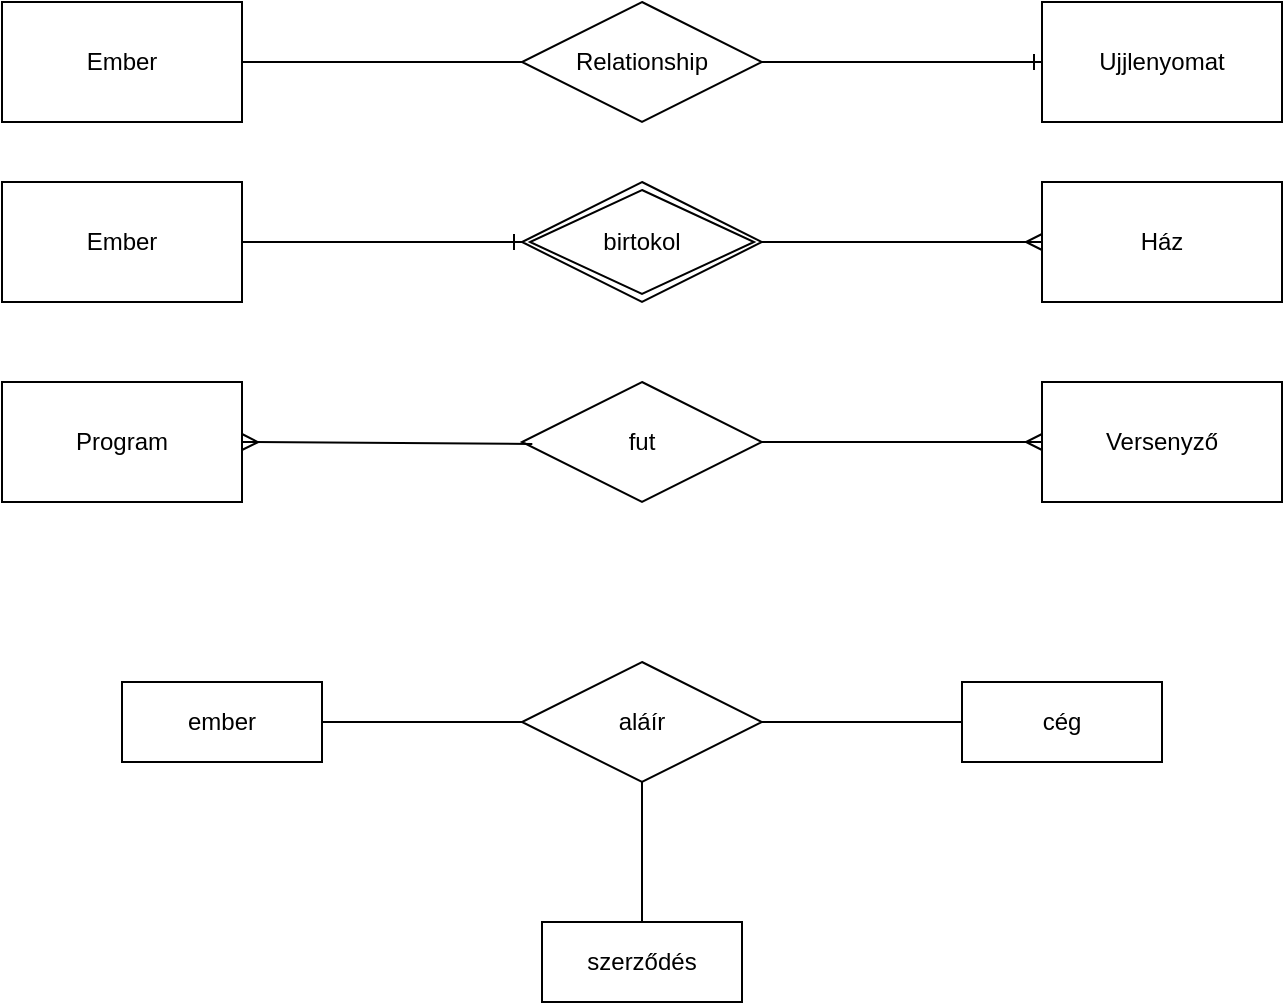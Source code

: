 <mxfile version="20.4.0" type="github">
  <diagram id="R2lEEEUBdFMjLlhIrx00" name="Page-1">
    <mxGraphModel dx="1422" dy="794" grid="1" gridSize="10" guides="1" tooltips="1" connect="1" arrows="1" fold="1" page="0" pageScale="1" pageWidth="850" pageHeight="1100" math="0" shadow="0" extFonts="Permanent Marker^https://fonts.googleapis.com/css?family=Permanent+Marker">
      <root>
        <mxCell id="0" />
        <mxCell id="1" parent="0" />
        <mxCell id="-yqq4pO8mNQpmeqxr4xk-1" value="Ember" style="rounded=0;whiteSpace=wrap;html=1;" parent="1" vertex="1">
          <mxGeometry x="40" y="100" width="120" height="60" as="geometry" />
        </mxCell>
        <mxCell id="-yqq4pO8mNQpmeqxr4xk-3" value="Ujjlenyomat" style="rounded=0;whiteSpace=wrap;html=1;" parent="1" vertex="1">
          <mxGeometry x="560" y="100" width="120" height="60" as="geometry" />
        </mxCell>
        <mxCell id="-yqq4pO8mNQpmeqxr4xk-4" value="Relationship" style="shape=rhombus;perimeter=rhombusPerimeter;whiteSpace=wrap;html=1;align=center;" parent="1" vertex="1">
          <mxGeometry x="300" y="100" width="120" height="60" as="geometry" />
        </mxCell>
        <mxCell id="-yqq4pO8mNQpmeqxr4xk-5" value="" style="endArrow=none;html=1;rounded=0;exitX=1;exitY=0.5;exitDx=0;exitDy=0;entryX=0;entryY=0.5;entryDx=0;entryDy=0;" parent="1" source="-yqq4pO8mNQpmeqxr4xk-1" target="-yqq4pO8mNQpmeqxr4xk-4" edge="1">
          <mxGeometry relative="1" as="geometry">
            <mxPoint x="340" y="310" as="sourcePoint" />
            <mxPoint x="500" y="310" as="targetPoint" />
          </mxGeometry>
        </mxCell>
        <mxCell id="-yqq4pO8mNQpmeqxr4xk-6" value="" style="edgeStyle=entityRelationEdgeStyle;fontSize=12;html=1;endArrow=ERone;endFill=1;rounded=0;entryX=0;entryY=0.5;entryDx=0;entryDy=0;" parent="1" source="-yqq4pO8mNQpmeqxr4xk-4" target="-yqq4pO8mNQpmeqxr4xk-3" edge="1">
          <mxGeometry width="100" height="100" relative="1" as="geometry">
            <mxPoint x="370" y="360" as="sourcePoint" />
            <mxPoint x="470" y="260" as="targetPoint" />
          </mxGeometry>
        </mxCell>
        <mxCell id="-yqq4pO8mNQpmeqxr4xk-7" value="Ember" style="rounded=0;whiteSpace=wrap;html=1;" parent="1" vertex="1">
          <mxGeometry x="40" y="190" width="120" height="60" as="geometry" />
        </mxCell>
        <mxCell id="-yqq4pO8mNQpmeqxr4xk-8" value="birtokol" style="shape=rhombus;double=1;perimeter=rhombusPerimeter;whiteSpace=wrap;html=1;align=center;" parent="1" vertex="1">
          <mxGeometry x="300" y="190" width="120" height="60" as="geometry" />
        </mxCell>
        <mxCell id="-yqq4pO8mNQpmeqxr4xk-9" value="Ház" style="rounded=0;whiteSpace=wrap;html=1;" parent="1" vertex="1">
          <mxGeometry x="560" y="190" width="120" height="60" as="geometry" />
        </mxCell>
        <mxCell id="-yqq4pO8mNQpmeqxr4xk-11" value="" style="edgeStyle=entityRelationEdgeStyle;fontSize=12;html=1;endArrow=ERone;endFill=1;rounded=0;exitX=1;exitY=0.5;exitDx=0;exitDy=0;entryX=0;entryY=0.5;entryDx=0;entryDy=0;" parent="1" source="-yqq4pO8mNQpmeqxr4xk-7" target="-yqq4pO8mNQpmeqxr4xk-8" edge="1">
          <mxGeometry width="100" height="100" relative="1" as="geometry">
            <mxPoint x="370" y="310" as="sourcePoint" />
            <mxPoint x="470" y="210" as="targetPoint" />
          </mxGeometry>
        </mxCell>
        <mxCell id="-yqq4pO8mNQpmeqxr4xk-12" value="" style="edgeStyle=entityRelationEdgeStyle;fontSize=12;html=1;endArrow=ERmany;rounded=0;exitX=1;exitY=0.5;exitDx=0;exitDy=0;entryX=0;entryY=0.5;entryDx=0;entryDy=0;" parent="1" source="-yqq4pO8mNQpmeqxr4xk-8" target="-yqq4pO8mNQpmeqxr4xk-9" edge="1">
          <mxGeometry width="100" height="100" relative="1" as="geometry">
            <mxPoint x="330" y="260" as="sourcePoint" />
            <mxPoint x="430" y="160" as="targetPoint" />
          </mxGeometry>
        </mxCell>
        <mxCell id="-yqq4pO8mNQpmeqxr4xk-20" value="fut" style="shape=rhombus;perimeter=rhombusPerimeter;whiteSpace=wrap;html=1;align=center;" parent="1" vertex="1">
          <mxGeometry x="300" y="290" width="120" height="60" as="geometry" />
        </mxCell>
        <mxCell id="-yqq4pO8mNQpmeqxr4xk-22" value="Program" style="rounded=0;whiteSpace=wrap;html=1;" parent="1" vertex="1">
          <mxGeometry x="40" y="290" width="120" height="60" as="geometry" />
        </mxCell>
        <mxCell id="-yqq4pO8mNQpmeqxr4xk-23" value="Versenyző" style="rounded=0;whiteSpace=wrap;html=1;" parent="1" vertex="1">
          <mxGeometry x="560" y="290" width="120" height="60" as="geometry" />
        </mxCell>
        <mxCell id="-yqq4pO8mNQpmeqxr4xk-24" value="" style="edgeStyle=entityRelationEdgeStyle;fontSize=12;html=1;endArrow=ERmany;rounded=0;exitX=1;exitY=0.5;exitDx=0;exitDy=0;entryX=0;entryY=0.5;entryDx=0;entryDy=0;" parent="1" source="-yqq4pO8mNQpmeqxr4xk-20" target="-yqq4pO8mNQpmeqxr4xk-23" edge="1">
          <mxGeometry width="100" height="100" relative="1" as="geometry">
            <mxPoint x="330" y="440" as="sourcePoint" />
            <mxPoint x="430" y="340" as="targetPoint" />
          </mxGeometry>
        </mxCell>
        <mxCell id="-yqq4pO8mNQpmeqxr4xk-25" value="" style="fontSize=12;html=1;endArrow=ERmany;rounded=0;exitX=0.043;exitY=0.516;exitDx=0;exitDy=0;exitPerimeter=0;entryX=1;entryY=0.5;entryDx=0;entryDy=0;" parent="1" source="-yqq4pO8mNQpmeqxr4xk-20" target="-yqq4pO8mNQpmeqxr4xk-22" edge="1">
          <mxGeometry width="100" height="100" relative="1" as="geometry">
            <mxPoint x="330" y="440" as="sourcePoint" />
            <mxPoint x="430" y="340" as="targetPoint" />
          </mxGeometry>
        </mxCell>
        <mxCell id="Phg0VXZpwHy5WRS7_cgC-3" value="szerződés" style="whiteSpace=wrap;html=1;align=center;" parent="1" vertex="1">
          <mxGeometry x="310" y="560" width="100" height="40" as="geometry" />
        </mxCell>
        <mxCell id="Phg0VXZpwHy5WRS7_cgC-4" value="cég" style="whiteSpace=wrap;html=1;align=center;" parent="1" vertex="1">
          <mxGeometry x="520" y="440" width="100" height="40" as="geometry" />
        </mxCell>
        <mxCell id="Phg0VXZpwHy5WRS7_cgC-5" value="ember" style="whiteSpace=wrap;html=1;align=center;" parent="1" vertex="1">
          <mxGeometry x="100" y="440" width="100" height="40" as="geometry" />
        </mxCell>
        <mxCell id="Phg0VXZpwHy5WRS7_cgC-6" value="" style="endArrow=none;html=1;rounded=0;entryX=0.5;entryY=0;entryDx=0;entryDy=0;exitX=0.5;exitY=1;exitDx=0;exitDy=0;" parent="1" target="Phg0VXZpwHy5WRS7_cgC-3" edge="1">
          <mxGeometry relative="1" as="geometry">
            <mxPoint x="360" y="480" as="sourcePoint" />
            <mxPoint x="440" y="330" as="targetPoint" />
          </mxGeometry>
        </mxCell>
        <mxCell id="Phg0VXZpwHy5WRS7_cgC-7" value="" style="endArrow=none;html=1;rounded=0;entryX=0;entryY=0.5;entryDx=0;entryDy=0;exitX=1;exitY=0.5;exitDx=0;exitDy=0;" parent="1" source="Phg0VXZpwHy5WRS7_cgC-5" edge="1">
          <mxGeometry relative="1" as="geometry">
            <mxPoint x="280" y="330" as="sourcePoint" />
            <mxPoint x="310" y="460" as="targetPoint" />
          </mxGeometry>
        </mxCell>
        <mxCell id="Phg0VXZpwHy5WRS7_cgC-8" value="" style="endArrow=none;html=1;rounded=0;entryX=0;entryY=0.5;entryDx=0;entryDy=0;exitX=1;exitY=0.5;exitDx=0;exitDy=0;" parent="1" target="Phg0VXZpwHy5WRS7_cgC-4" edge="1">
          <mxGeometry relative="1" as="geometry">
            <mxPoint x="410" y="460" as="sourcePoint" />
            <mxPoint x="440" y="330" as="targetPoint" />
          </mxGeometry>
        </mxCell>
        <mxCell id="HTqox9N2PxnfVqdZwrMt-1" value="aláír" style="shape=rhombus;perimeter=rhombusPerimeter;whiteSpace=wrap;html=1;align=center;" vertex="1" parent="1">
          <mxGeometry x="300" y="430" width="120" height="60" as="geometry" />
        </mxCell>
      </root>
    </mxGraphModel>
  </diagram>
</mxfile>
